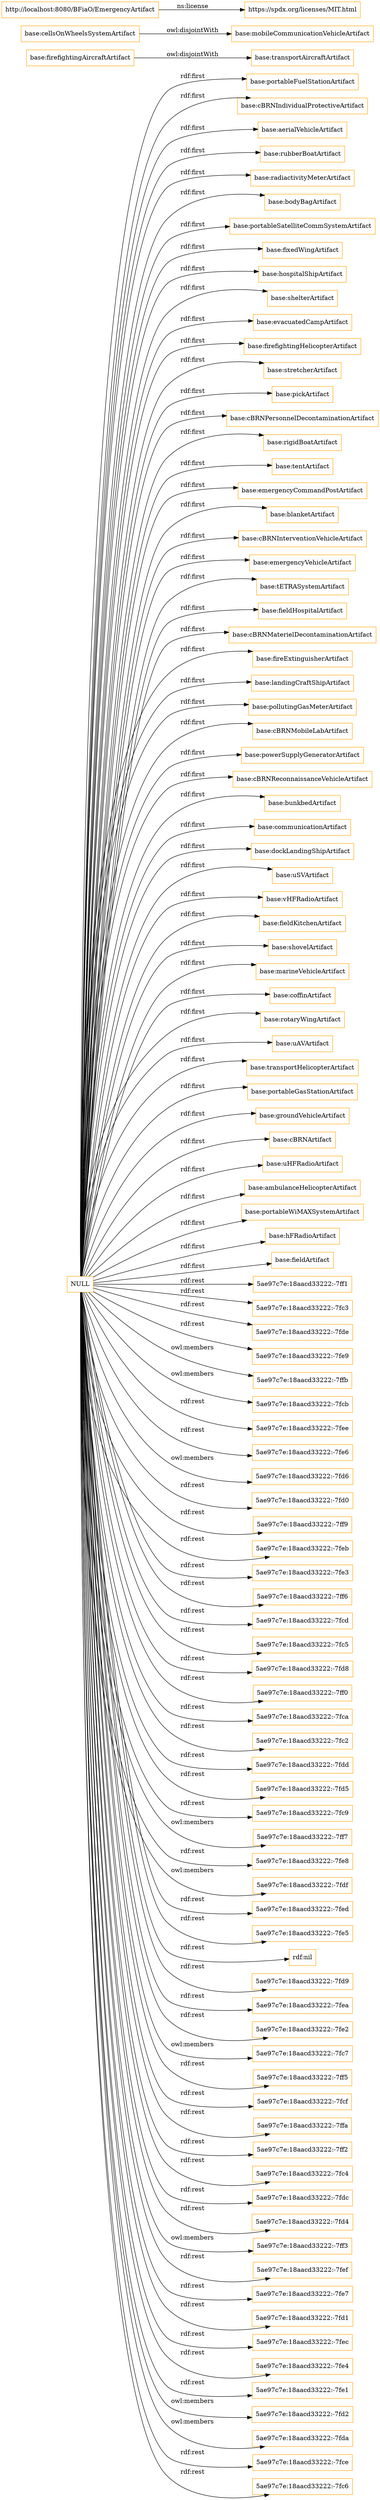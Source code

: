 digraph ar2dtool_diagram { 
rankdir=LR;
size="1501"
node [shape = rectangle, color="orange"]; "base:portableFuelStationArtifact" "base:cBRNIndividualProtectiveArtifact" "base:aerialVehicleArtifact" "base:rubberBoatArtifact" "base:radiactivityMeterArtifact" "base:bodyBagArtifact" "base:portableSatelliteCommSystemArtifact" "base:fixedWingArtifact" "base:hospitalShipArtifact" "base:shelterArtifact" "base:evacuatedCampArtifact" "base:firefightingHelicopterArtifact" "base:firefightingAircraftArtifact" "base:stretcherArtifact" "base:pickArtifact" "base:cBRNPersonnelDecontaminationArtifact" "base:transportAircraftArtifact" "base:rigidBoatArtifact" "base:tentArtifact" "base:emergencyCommandPostArtifact" "base:blanketArtifact" "base:cBRNInterventionVehicleArtifact" "base:emergencyVehicleArtifact" "base:tETRASystemArtifact" "base:fieldHospitalArtifact" "base:cBRNMaterielDecontaminationArtifact" "base:fireExtinguisherArtifact" "base:landingCraftShipArtifact" "base:pollutingGasMeterArtifact" "base:cBRNMobileLabArtifact" "base:powerSupplyGeneratorArtifact" "base:cBRNReconnaissanceVehicleArtifact" "base:bunkbedArtifact" "base:communicationArtifact" "base:dockLandingShipArtifact" "base:uSVArtifact" "base:vHFRadioArtifact" "base:fieldKitchenArtifact" "base:shovelArtifact" "base:marineVehicleArtifact" "base:coffinArtifact" "base:rotaryWingArtifact" "base:uAVArtifact" "base:transportHelicopterArtifact" "base:mobileCommunicationVehicleArtifact" "base:portableGasStationArtifact" "base:groundVehicleArtifact" "base:cBRNArtifact" "base:cellsOnWheelsSystemArtifact" "base:uHFRadioArtifact" "base:ambulanceHelicopterArtifact" "base:portableWiMAXSystemArtifact" "base:hFRadioArtifact" "base:fieldArtifact" ; /*classes style*/
	"base:firefightingAircraftArtifact" -> "base:transportAircraftArtifact" [ label = "owl:disjointWith" ];
	"NULL" -> "5ae97c7e:18aacd33222:-7ff1" [ label = "rdf:rest" ];
	"NULL" -> "5ae97c7e:18aacd33222:-7fc3" [ label = "rdf:rest" ];
	"NULL" -> "base:tETRASystemArtifact" [ label = "rdf:first" ];
	"NULL" -> "5ae97c7e:18aacd33222:-7fde" [ label = "rdf:rest" ];
	"NULL" -> "base:rigidBoatArtifact" [ label = "rdf:first" ];
	"NULL" -> "base:cBRNPersonnelDecontaminationArtifact" [ label = "rdf:first" ];
	"NULL" -> "base:hFRadioArtifact" [ label = "rdf:first" ];
	"NULL" -> "base:coffinArtifact" [ label = "rdf:first" ];
	"NULL" -> "base:fieldArtifact" [ label = "rdf:first" ];
	"NULL" -> "5ae97c7e:18aacd33222:-7fe9" [ label = "rdf:rest" ];
	"NULL" -> "base:ambulanceHelicopterArtifact" [ label = "rdf:first" ];
	"NULL" -> "base:dockLandingShipArtifact" [ label = "rdf:first" ];
	"NULL" -> "base:uSVArtifact" [ label = "rdf:first" ];
	"NULL" -> "5ae97c7e:18aacd33222:-7ffb" [ label = "owl:members" ];
	"NULL" -> "5ae97c7e:18aacd33222:-7fcb" [ label = "owl:members" ];
	"NULL" -> "base:vHFRadioArtifact" [ label = "rdf:first" ];
	"NULL" -> "5ae97c7e:18aacd33222:-7fee" [ label = "rdf:rest" ];
	"NULL" -> "5ae97c7e:18aacd33222:-7fe6" [ label = "rdf:rest" ];
	"NULL" -> "5ae97c7e:18aacd33222:-7fd6" [ label = "owl:members" ];
	"NULL" -> "base:portableSatelliteCommSystemArtifact" [ label = "rdf:first" ];
	"NULL" -> "5ae97c7e:18aacd33222:-7fd0" [ label = "rdf:rest" ];
	"NULL" -> "base:shovelArtifact" [ label = "rdf:first" ];
	"NULL" -> "5ae97c7e:18aacd33222:-7ff9" [ label = "rdf:rest" ];
	"NULL" -> "base:groundVehicleArtifact" [ label = "rdf:first" ];
	"NULL" -> "5ae97c7e:18aacd33222:-7feb" [ label = "rdf:rest" ];
	"NULL" -> "base:cBRNMaterielDecontaminationArtifact" [ label = "rdf:first" ];
	"NULL" -> "5ae97c7e:18aacd33222:-7fe3" [ label = "rdf:rest" ];
	"NULL" -> "base:fixedWingArtifact" [ label = "rdf:first" ];
	"NULL" -> "base:uHFRadioArtifact" [ label = "rdf:first" ];
	"NULL" -> "5ae97c7e:18aacd33222:-7ff6" [ label = "rdf:rest" ];
	"NULL" -> "base:bunkbedArtifact" [ label = "rdf:first" ];
	"NULL" -> "base:evacuatedCampArtifact" [ label = "rdf:first" ];
	"NULL" -> "base:fireExtinguisherArtifact" [ label = "rdf:first" ];
	"NULL" -> "5ae97c7e:18aacd33222:-7fcd" [ label = "rdf:rest" ];
	"NULL" -> "base:powerSupplyGeneratorArtifact" [ label = "rdf:first" ];
	"NULL" -> "5ae97c7e:18aacd33222:-7fc5" [ label = "rdf:rest" ];
	"NULL" -> "5ae97c7e:18aacd33222:-7fd8" [ label = "rdf:rest" ];
	"NULL" -> "base:hospitalShipArtifact" [ label = "rdf:first" ];
	"NULL" -> "5ae97c7e:18aacd33222:-7ff0" [ label = "rdf:rest" ];
	"NULL" -> "5ae97c7e:18aacd33222:-7fca" [ label = "rdf:rest" ];
	"NULL" -> "5ae97c7e:18aacd33222:-7fc2" [ label = "rdf:rest" ];
	"NULL" -> "base:cBRNInterventionVehicleArtifact" [ label = "rdf:first" ];
	"NULL" -> "5ae97c7e:18aacd33222:-7fdd" [ label = "rdf:rest" ];
	"NULL" -> "base:rubberBoatArtifact" [ label = "rdf:first" ];
	"NULL" -> "5ae97c7e:18aacd33222:-7fd5" [ label = "rdf:rest" ];
	"NULL" -> "base:cBRNReconnaissanceVehicleArtifact" [ label = "rdf:first" ];
	"NULL" -> "5ae97c7e:18aacd33222:-7fc9" [ label = "rdf:rest" ];
	"NULL" -> "5ae97c7e:18aacd33222:-7ff7" [ label = "owl:members" ];
	"NULL" -> "5ae97c7e:18aacd33222:-7fe8" [ label = "rdf:rest" ];
	"NULL" -> "5ae97c7e:18aacd33222:-7fdf" [ label = "owl:members" ];
	"NULL" -> "base:portableWiMAXSystemArtifact" [ label = "rdf:first" ];
	"NULL" -> "base:radiactivityMeterArtifact" [ label = "rdf:first" ];
	"NULL" -> "5ae97c7e:18aacd33222:-7fed" [ label = "rdf:rest" ];
	"NULL" -> "base:portableGasStationArtifact" [ label = "rdf:first" ];
	"NULL" -> "5ae97c7e:18aacd33222:-7fe5" [ label = "rdf:rest" ];
	"NULL" -> "rdf:nil" [ label = "rdf:rest" ];
	"NULL" -> "base:aerialVehicleArtifact" [ label = "rdf:first" ];
	"NULL" -> "base:tentArtifact" [ label = "rdf:first" ];
	"NULL" -> "base:portableFuelStationArtifact" [ label = "rdf:first" ];
	"NULL" -> "5ae97c7e:18aacd33222:-7fd9" [ label = "rdf:rest" ];
	"NULL" -> "5ae97c7e:18aacd33222:-7fea" [ label = "rdf:rest" ];
	"NULL" -> "5ae97c7e:18aacd33222:-7fe2" [ label = "rdf:rest" ];
	"NULL" -> "base:blanketArtifact" [ label = "rdf:first" ];
	"NULL" -> "base:bodyBagArtifact" [ label = "rdf:first" ];
	"NULL" -> "5ae97c7e:18aacd33222:-7fc7" [ label = "owl:members" ];
	"NULL" -> "5ae97c7e:18aacd33222:-7ff5" [ label = "rdf:rest" ];
	"NULL" -> "5ae97c7e:18aacd33222:-7fcf" [ label = "rdf:rest" ];
	"NULL" -> "base:fieldHospitalArtifact" [ label = "rdf:first" ];
	"NULL" -> "base:transportHelicopterArtifact" [ label = "rdf:first" ];
	"NULL" -> "base:shelterArtifact" [ label = "rdf:first" ];
	"NULL" -> "5ae97c7e:18aacd33222:-7ffa" [ label = "rdf:rest" ];
	"NULL" -> "base:cBRNArtifact" [ label = "rdf:first" ];
	"NULL" -> "5ae97c7e:18aacd33222:-7ff2" [ label = "rdf:rest" ];
	"NULL" -> "5ae97c7e:18aacd33222:-7fc4" [ label = "rdf:rest" ];
	"NULL" -> "base:marineVehicleArtifact" [ label = "rdf:first" ];
	"NULL" -> "base:stretcherArtifact" [ label = "rdf:first" ];
	"NULL" -> "base:landingCraftShipArtifact" [ label = "rdf:first" ];
	"NULL" -> "base:pollutingGasMeterArtifact" [ label = "rdf:first" ];
	"NULL" -> "base:pickArtifact" [ label = "rdf:first" ];
	"NULL" -> "5ae97c7e:18aacd33222:-7fdc" [ label = "rdf:rest" ];
	"NULL" -> "5ae97c7e:18aacd33222:-7fd4" [ label = "rdf:rest" ];
	"NULL" -> "base:firefightingHelicopterArtifact" [ label = "rdf:first" ];
	"NULL" -> "5ae97c7e:18aacd33222:-7ff3" [ label = "owl:members" ];
	"NULL" -> "5ae97c7e:18aacd33222:-7fef" [ label = "rdf:rest" ];
	"NULL" -> "5ae97c7e:18aacd33222:-7fe7" [ label = "rdf:rest" ];
	"NULL" -> "5ae97c7e:18aacd33222:-7fd1" [ label = "rdf:rest" ];
	"NULL" -> "base:uAVArtifact" [ label = "rdf:first" ];
	"NULL" -> "base:communicationArtifact" [ label = "rdf:first" ];
	"NULL" -> "5ae97c7e:18aacd33222:-7fec" [ label = "rdf:rest" ];
	"NULL" -> "5ae97c7e:18aacd33222:-7fe4" [ label = "rdf:rest" ];
	"NULL" -> "base:cBRNMobileLabArtifact" [ label = "rdf:first" ];
	"NULL" -> "base:fieldKitchenArtifact" [ label = "rdf:first" ];
	"NULL" -> "5ae97c7e:18aacd33222:-7fe1" [ label = "rdf:rest" ];
	"NULL" -> "base:rotaryWingArtifact" [ label = "rdf:first" ];
	"NULL" -> "5ae97c7e:18aacd33222:-7fd2" [ label = "owl:members" ];
	"NULL" -> "5ae97c7e:18aacd33222:-7fda" [ label = "owl:members" ];
	"NULL" -> "base:emergencyVehicleArtifact" [ label = "rdf:first" ];
	"NULL" -> "base:cBRNIndividualProtectiveArtifact" [ label = "rdf:first" ];
	"NULL" -> "5ae97c7e:18aacd33222:-7fce" [ label = "rdf:rest" ];
	"NULL" -> "base:emergencyCommandPostArtifact" [ label = "rdf:first" ];
	"NULL" -> "5ae97c7e:18aacd33222:-7fc6" [ label = "rdf:rest" ];
	"base:cellsOnWheelsSystemArtifact" -> "base:mobileCommunicationVehicleArtifact" [ label = "owl:disjointWith" ];
	"http://localhost:8080/BFiaO/EmergencyArtifact" -> "https://spdx.org/licenses/MIT.html" [ label = "ns:license" ];

}
